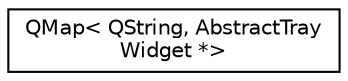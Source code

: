 digraph "类继承关系图"
{
  edge [fontname="Helvetica",fontsize="10",labelfontname="Helvetica",labelfontsize="10"];
  node [fontname="Helvetica",fontsize="10",shape=record];
  rankdir="LR";
  Node0 [label="QMap\< QString, AbstractTray\lWidget *\>",height=0.2,width=0.4,color="black", fillcolor="white", style="filled",URL="$class_q_map.html"];
}
